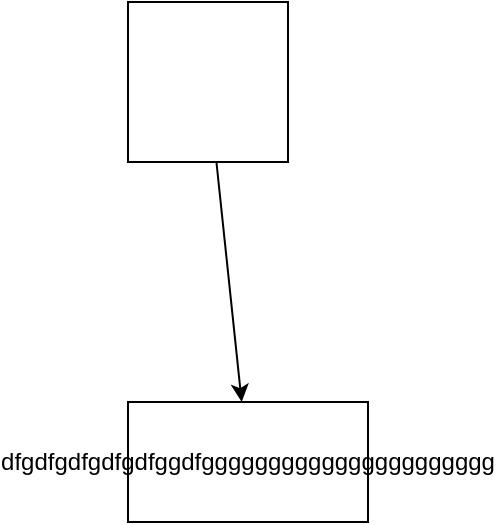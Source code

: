 <mxfile>
    <diagram id="Lbd-2GclaG_RfMGPPPp9" name="Page-1">
        <mxGraphModel dx="429" dy="1532" grid="1" gridSize="10" guides="1" tooltips="1" connect="1" arrows="1" fold="1" page="1" pageScale="1" pageWidth="850" pageHeight="1100" math="0" shadow="0">
            <root>
                <mxCell id="0"/>
                <mxCell id="1" parent="0"/>
                <mxCell id="2" value="dfgdfgdfgdfgdfggdfgggggggggggggggggggggg" style="rounded=0;whiteSpace=wrap;html=1;" vertex="1" parent="1">
                    <mxGeometry x="120" y="170" width="120" height="60" as="geometry"/>
                </mxCell>
                <mxCell id="4" style="edgeStyle=none;html=1;" edge="1" parent="1" source="3" target="2">
                    <mxGeometry relative="1" as="geometry"/>
                </mxCell>
                <mxCell id="3" value="" style="whiteSpace=wrap;html=1;aspect=fixed;" vertex="1" parent="1">
                    <mxGeometry x="120" y="-30" width="80" height="80" as="geometry"/>
                </mxCell>
            </root>
        </mxGraphModel>
    </diagram>
</mxfile>